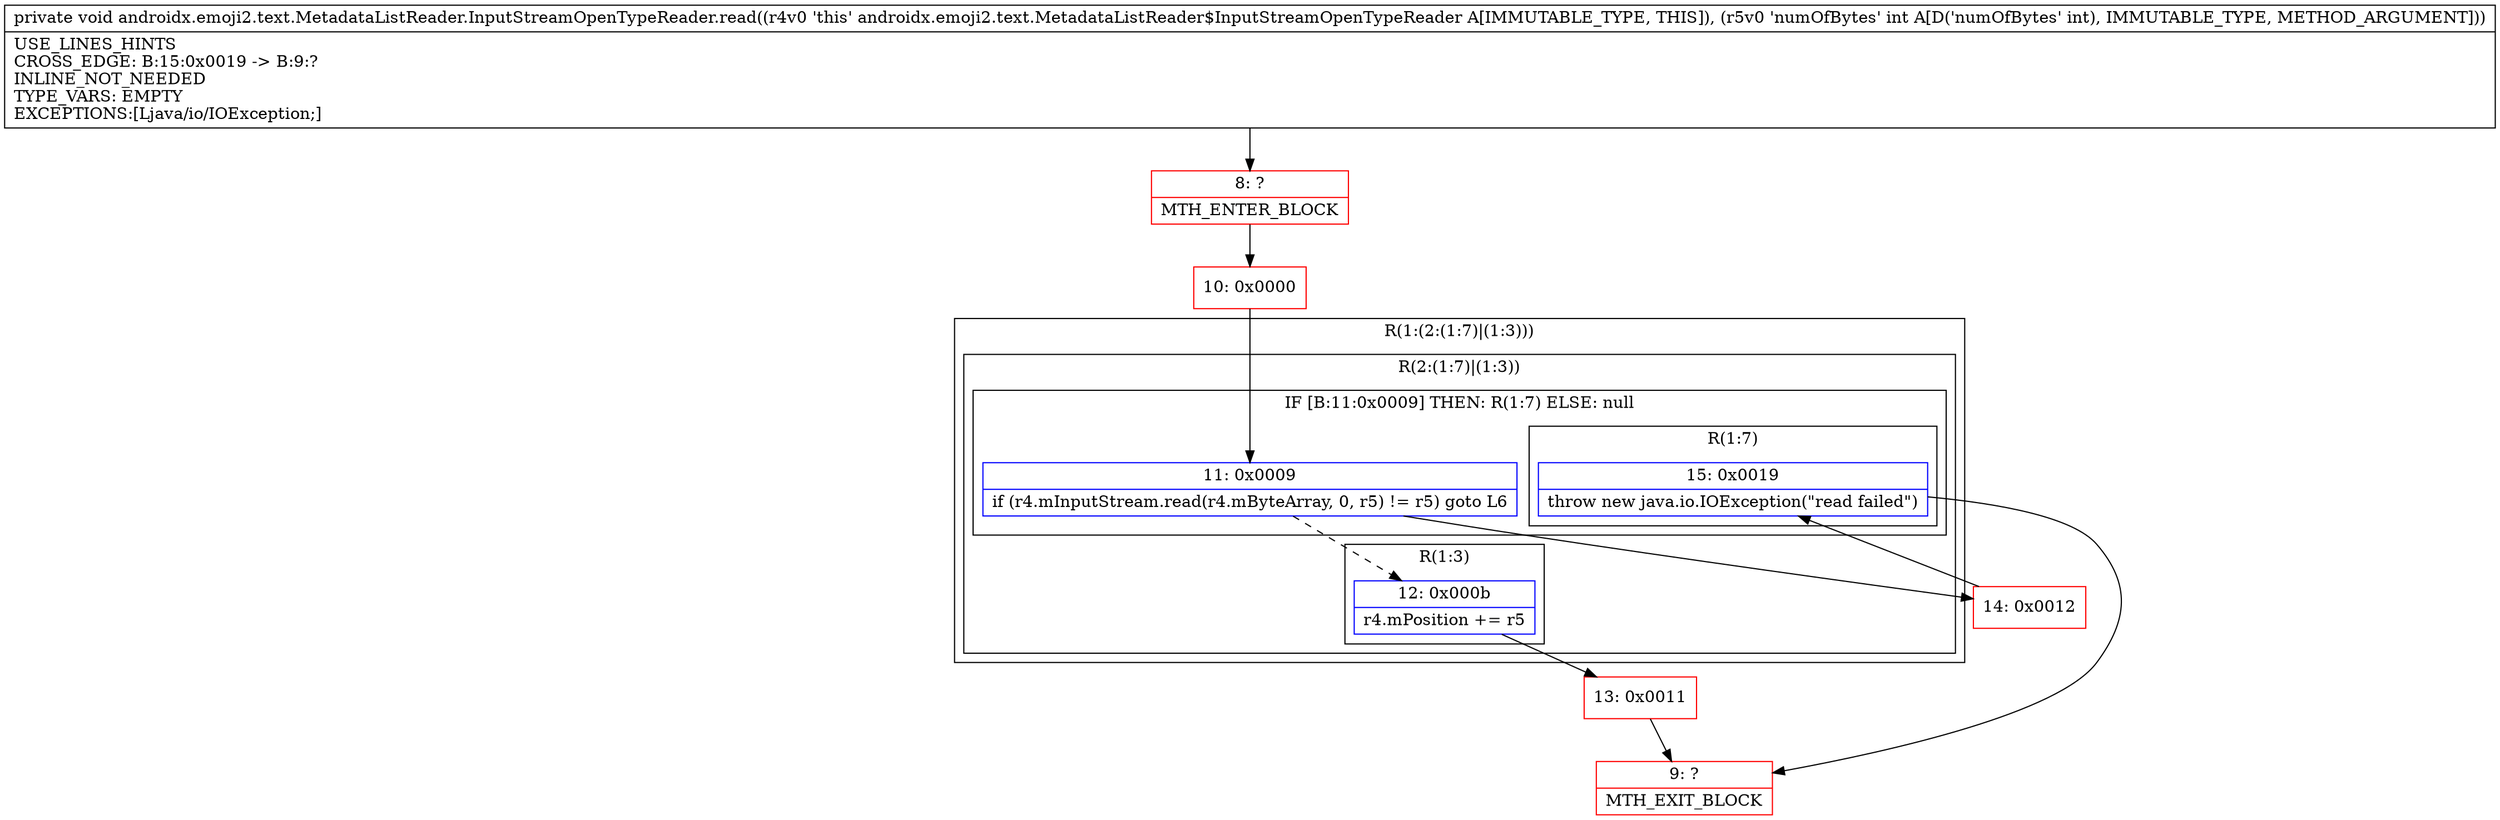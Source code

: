 digraph "CFG forandroidx.emoji2.text.MetadataListReader.InputStreamOpenTypeReader.read(I)V" {
subgraph cluster_Region_1061155194 {
label = "R(1:(2:(1:7)|(1:3)))";
node [shape=record,color=blue];
subgraph cluster_Region_895391719 {
label = "R(2:(1:7)|(1:3))";
node [shape=record,color=blue];
subgraph cluster_IfRegion_812906533 {
label = "IF [B:11:0x0009] THEN: R(1:7) ELSE: null";
node [shape=record,color=blue];
Node_11 [shape=record,label="{11\:\ 0x0009|if (r4.mInputStream.read(r4.mByteArray, 0, r5) != r5) goto L6\l}"];
subgraph cluster_Region_224868303 {
label = "R(1:7)";
node [shape=record,color=blue];
Node_15 [shape=record,label="{15\:\ 0x0019|throw new java.io.IOException(\"read failed\")\l}"];
}
}
subgraph cluster_Region_1301521208 {
label = "R(1:3)";
node [shape=record,color=blue];
Node_12 [shape=record,label="{12\:\ 0x000b|r4.mPosition += r5\l}"];
}
}
}
Node_8 [shape=record,color=red,label="{8\:\ ?|MTH_ENTER_BLOCK\l}"];
Node_10 [shape=record,color=red,label="{10\:\ 0x0000}"];
Node_13 [shape=record,color=red,label="{13\:\ 0x0011}"];
Node_9 [shape=record,color=red,label="{9\:\ ?|MTH_EXIT_BLOCK\l}"];
Node_14 [shape=record,color=red,label="{14\:\ 0x0012}"];
MethodNode[shape=record,label="{private void androidx.emoji2.text.MetadataListReader.InputStreamOpenTypeReader.read((r4v0 'this' androidx.emoji2.text.MetadataListReader$InputStreamOpenTypeReader A[IMMUTABLE_TYPE, THIS]), (r5v0 'numOfBytes' int A[D('numOfBytes' int), IMMUTABLE_TYPE, METHOD_ARGUMENT]))  | USE_LINES_HINTS\lCROSS_EDGE: B:15:0x0019 \-\> B:9:?\lINLINE_NOT_NEEDED\lTYPE_VARS: EMPTY\lEXCEPTIONS:[Ljava\/io\/IOException;]\l}"];
MethodNode -> Node_8;Node_11 -> Node_12[style=dashed];
Node_11 -> Node_14;
Node_15 -> Node_9;
Node_12 -> Node_13;
Node_8 -> Node_10;
Node_10 -> Node_11;
Node_13 -> Node_9;
Node_14 -> Node_15;
}

